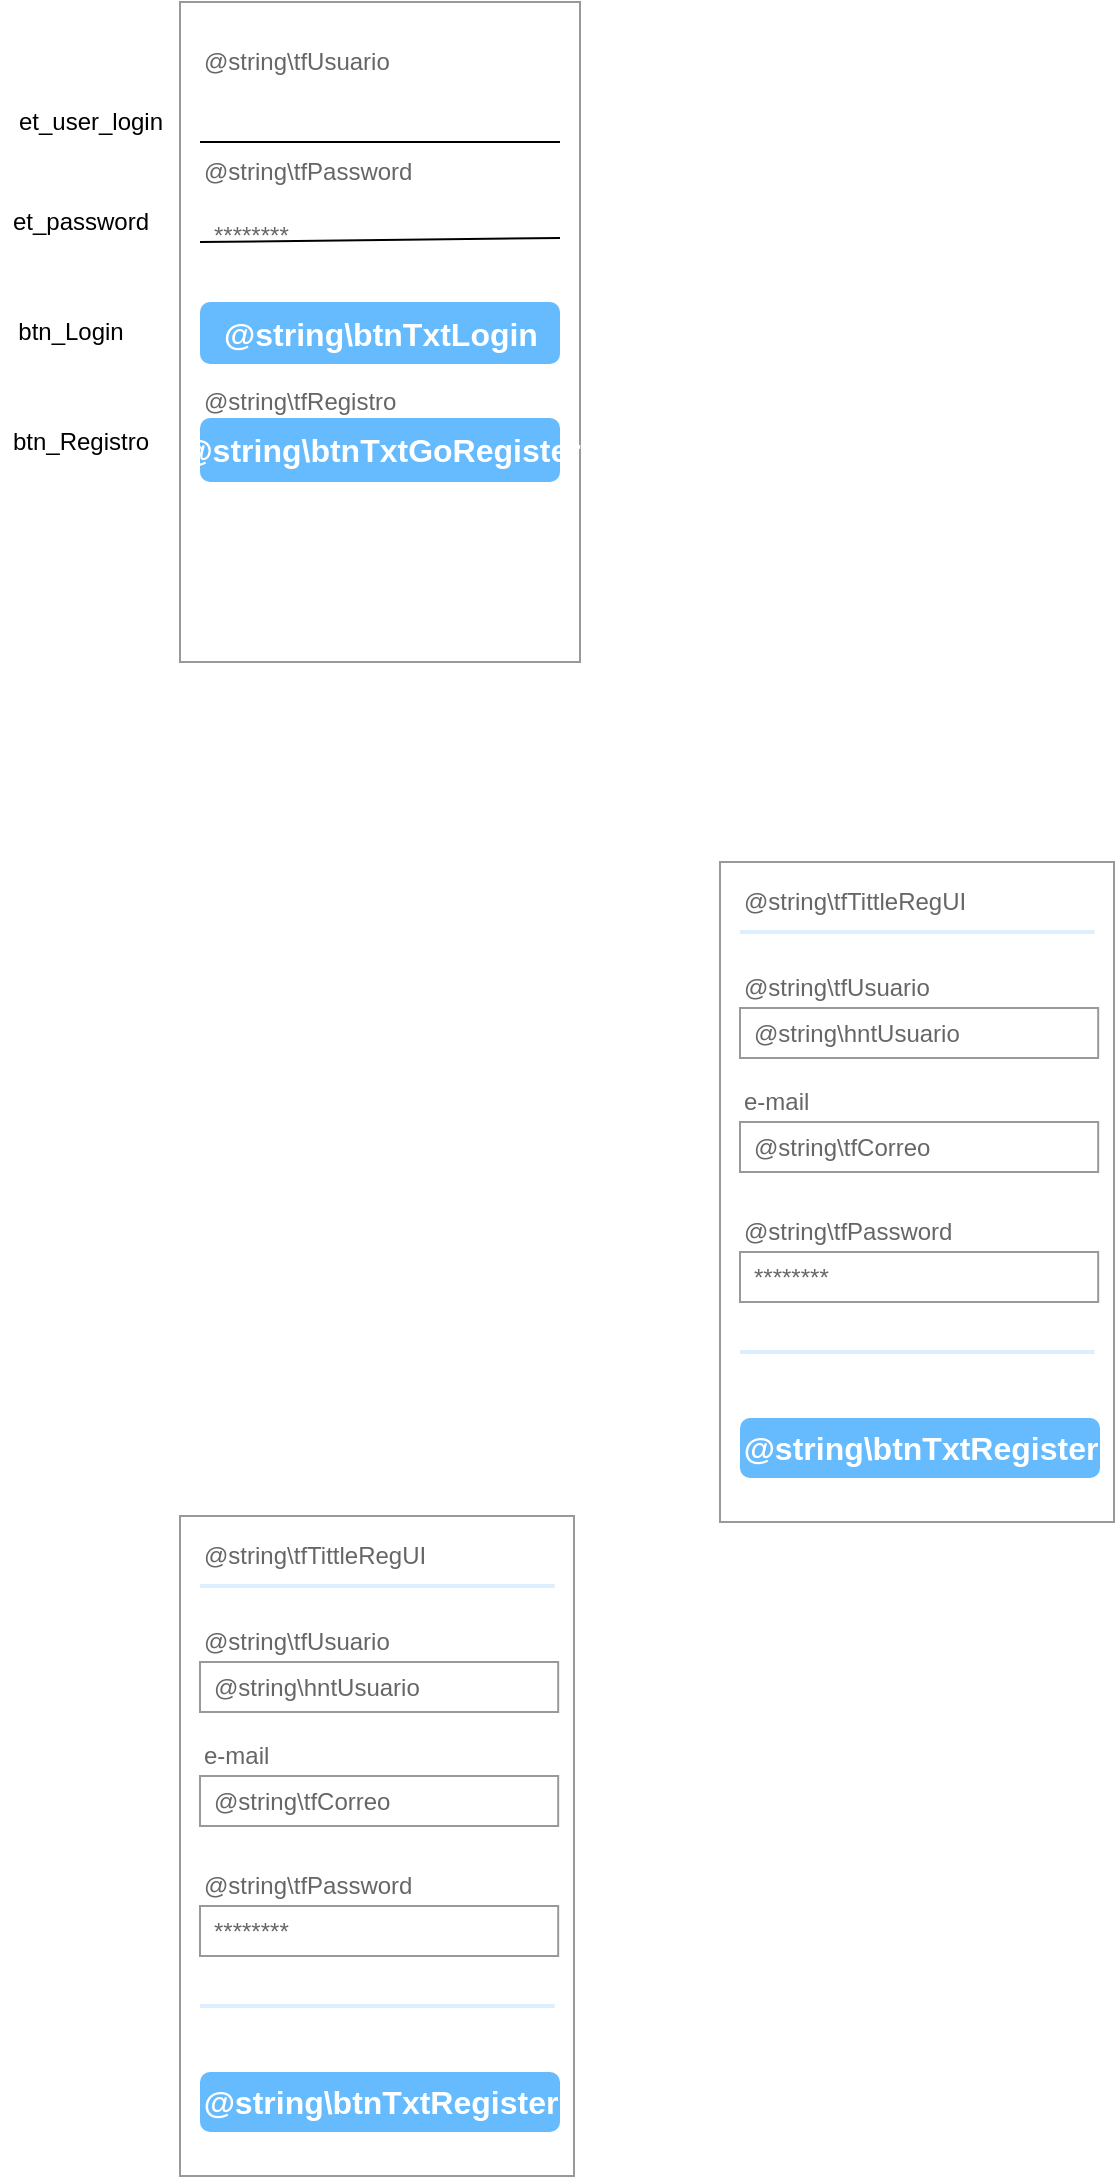 <mxfile version="13.8.0" type="device"><diagram name="Page-1" id="f1b7ffb7-ca1e-a977-7cf5-a751b3c06c05"><mxGraphModel dx="744" dy="393" grid="1" gridSize="10" guides="1" tooltips="1" connect="1" arrows="1" fold="1" page="1" pageScale="1" pageWidth="826" pageHeight="1169" background="#ffffff" math="0" shadow="0"><root><mxCell id="0"/><mxCell id="1" parent="0"/><mxCell id="pDR9ldHMDZx-kZhfTg0B-75" value="" style="strokeWidth=1;shadow=0;dashed=0;align=center;html=1;shape=mxgraph.mockup.forms.rrect;rSize=0;strokeColor=#999999;fillColor=#ffffff;" parent="1" vertex="1"><mxGeometry x="130" y="30" width="200" height="330" as="geometry"/></mxCell><mxCell id="pDR9ldHMDZx-kZhfTg0B-76" value="" style="strokeWidth=1;shadow=0;dashed=0;align=center;html=1;shape=mxgraph.mockup.forms.anchor;fontSize=12;fontColor=#666666;align=left;resizeWidth=1;spacingLeft=0;" parent="pDR9ldHMDZx-kZhfTg0B-75" vertex="1"><mxGeometry width="100" height="20" relative="1" as="geometry"><mxPoint x="10" y="10" as="offset"/></mxGeometry></mxCell><mxCell id="pDR9ldHMDZx-kZhfTg0B-78" value="@string\tfUsuario" style="strokeWidth=1;shadow=0;dashed=0;align=center;html=1;shape=mxgraph.mockup.forms.anchor;fontSize=12;fontColor=#666666;align=left;resizeWidth=1;spacingLeft=0;" parent="pDR9ldHMDZx-kZhfTg0B-75" vertex="1"><mxGeometry width="100" height="20" relative="1" as="geometry"><mxPoint x="10" y="20" as="offset"/></mxGeometry></mxCell><mxCell id="pDR9ldHMDZx-kZhfTg0B-79" value="" style="strokeWidth=1;shadow=0;dashed=0;align=center;html=1;shape=mxgraph.mockup.forms.rrect;rSize=0;fontColor=#666666;align=left;spacingLeft=5;resizeWidth=1;fillColor=none;strokeColor=none;" parent="pDR9ldHMDZx-kZhfTg0B-75" vertex="1"><mxGeometry width="180" height="25" relative="1" as="geometry"><mxPoint x="10" y="49" as="offset"/></mxGeometry></mxCell><mxCell id="pDR9ldHMDZx-kZhfTg0B-80" value="@string\tfPassword" style="strokeWidth=1;shadow=0;dashed=0;align=center;html=1;shape=mxgraph.mockup.forms.anchor;fontSize=12;fontColor=#666666;align=left;resizeWidth=1;spacingLeft=0;" parent="pDR9ldHMDZx-kZhfTg0B-75" vertex="1"><mxGeometry width="140" height="20" relative="1" as="geometry"><mxPoint x="10" y="75" as="offset"/></mxGeometry></mxCell><mxCell id="pDR9ldHMDZx-kZhfTg0B-81" value="********" style="strokeWidth=1;shadow=0;dashed=0;align=center;html=1;shape=mxgraph.mockup.forms.rrect;rSize=0;fontColor=#666666;align=left;spacingLeft=5;resizeWidth=1;strokeColor=none;fillColor=none;" parent="pDR9ldHMDZx-kZhfTg0B-75" vertex="1"><mxGeometry width="180" height="25" relative="1" as="geometry"><mxPoint x="10" y="104" as="offset"/></mxGeometry></mxCell><mxCell id="pDR9ldHMDZx-kZhfTg0B-82" value="@string\btnTxtLogin" style="strokeWidth=1;shadow=0;dashed=0;align=center;html=1;shape=mxgraph.mockup.forms.rrect;rSize=5;strokeColor=none;fontColor=#ffffff;fillColor=#66bbff;fontSize=16;fontStyle=1;" parent="pDR9ldHMDZx-kZhfTg0B-75" vertex="1"><mxGeometry y="1" width="180" height="31" relative="1" as="geometry"><mxPoint x="10" y="-180" as="offset"/></mxGeometry></mxCell><mxCell id="pDR9ldHMDZx-kZhfTg0B-83" value="" style="strokeWidth=1;shadow=0;dashed=0;align=center;html=1;shape=mxgraph.mockup.forms.anchor;fontSize=12;fontColor=#9999ff;align=left;spacingLeft=0;fontStyle=4;resizeWidth=1;" parent="pDR9ldHMDZx-kZhfTg0B-75" vertex="1"><mxGeometry y="1" width="150" height="20" relative="1" as="geometry"><mxPoint x="10" y="-180" as="offset"/></mxGeometry></mxCell><mxCell id="pDR9ldHMDZx-kZhfTg0B-85" value="@string\tfRegistro" style="strokeWidth=1;shadow=0;dashed=0;align=center;html=1;shape=mxgraph.mockup.forms.anchor;fontSize=12;fontColor=#666666;align=left;spacingLeft=0;resizeWidth=1;" parent="pDR9ldHMDZx-kZhfTg0B-75" vertex="1"><mxGeometry y="1" width="150" height="20" relative="1" as="geometry"><mxPoint x="10" y="-140" as="offset"/></mxGeometry></mxCell><mxCell id="pDR9ldHMDZx-kZhfTg0B-86" value="@string\btnTxtGoRegister" style="strokeWidth=1;shadow=0;dashed=0;align=center;html=1;shape=mxgraph.mockup.forms.rrect;rSize=5;strokeColor=none;fontColor=#ffffff;fillColor=#66bbff;fontSize=16;fontStyle=1;" parent="pDR9ldHMDZx-kZhfTg0B-75" vertex="1"><mxGeometry y="1" width="180" height="32" relative="1" as="geometry"><mxPoint x="10" y="-122" as="offset"/></mxGeometry></mxCell><mxCell id="wNfBS-gOUe_pkEAfpppB-3" value="" style="endArrow=none;html=1;" edge="1" parent="pDR9ldHMDZx-kZhfTg0B-75"><mxGeometry width="50" height="50" relative="1" as="geometry"><mxPoint x="10" y="70" as="sourcePoint"/><mxPoint x="190" y="70" as="targetPoint"/></mxGeometry></mxCell><mxCell id="wNfBS-gOUe_pkEAfpppB-4" value="" style="endArrow=none;html=1;entryX=1;entryY=0.56;entryDx=0;entryDy=0;entryPerimeter=0;" edge="1" parent="pDR9ldHMDZx-kZhfTg0B-75" target="pDR9ldHMDZx-kZhfTg0B-81"><mxGeometry width="50" height="50" relative="1" as="geometry"><mxPoint x="10" y="120" as="sourcePoint"/><mxPoint x="180" y="120" as="targetPoint"/></mxGeometry></mxCell><mxCell id="pDR9ldHMDZx-kZhfTg0B-87" value="" style="strokeWidth=1;shadow=0;dashed=0;align=center;html=1;shape=mxgraph.mockup.forms.rrect;rSize=0;strokeColor=#999999;fillColor=#ffffff;" parent="1" vertex="1"><mxGeometry x="400" y="460" width="197" height="330" as="geometry"/></mxCell><mxCell id="pDR9ldHMDZx-kZhfTg0B-88" value="@string\tfTittleRegUI" style="strokeWidth=1;shadow=0;dashed=0;align=center;html=1;shape=mxgraph.mockup.forms.anchor;fontSize=12;fontColor=#666666;align=left;resizeWidth=1;spacingLeft=0;" parent="pDR9ldHMDZx-kZhfTg0B-87" vertex="1"><mxGeometry width="147.487" height="20" relative="1" as="geometry"><mxPoint x="10" y="10" as="offset"/></mxGeometry></mxCell><mxCell id="pDR9ldHMDZx-kZhfTg0B-89" value="" style="shape=line;strokeColor=#ddeeff;strokeWidth=2;html=1;resizeWidth=1;" parent="pDR9ldHMDZx-kZhfTg0B-87" vertex="1"><mxGeometry width="177.3" height="10" relative="1" as="geometry"><mxPoint x="10" y="30" as="offset"/></mxGeometry></mxCell><mxCell id="pDR9ldHMDZx-kZhfTg0B-90" value="@string\tfUsuario" style="strokeWidth=1;shadow=0;dashed=0;align=center;html=1;shape=mxgraph.mockup.forms.anchor;fontSize=12;fontColor=#666666;align=left;resizeWidth=1;spacingLeft=0;" parent="pDR9ldHMDZx-kZhfTg0B-87" vertex="1"><mxGeometry width="98.5" height="20" relative="1" as="geometry"><mxPoint x="10" y="53" as="offset"/></mxGeometry></mxCell><mxCell id="pDR9ldHMDZx-kZhfTg0B-91" value="@string\hntUsuario" style="strokeWidth=1;shadow=0;dashed=0;align=center;html=1;shape=mxgraph.mockup.forms.rrect;rSize=0;strokeColor=#999999;fontColor=#666666;align=left;spacingLeft=5;resizeWidth=1;" parent="pDR9ldHMDZx-kZhfTg0B-87" vertex="1"><mxGeometry width="179.091" height="25" relative="1" as="geometry"><mxPoint x="10" y="73" as="offset"/></mxGeometry></mxCell><mxCell id="pDR9ldHMDZx-kZhfTg0B-92" value="@string\tfPassword" style="strokeWidth=1;shadow=0;dashed=0;align=center;html=1;shape=mxgraph.mockup.forms.anchor;fontSize=12;fontColor=#666666;align=left;resizeWidth=1;spacingLeft=0;" parent="pDR9ldHMDZx-kZhfTg0B-87" vertex="1"><mxGeometry width="98.5" height="20" relative="1" as="geometry"><mxPoint x="10" y="175" as="offset"/></mxGeometry></mxCell><mxCell id="pDR9ldHMDZx-kZhfTg0B-93" value="********" style="strokeWidth=1;shadow=0;dashed=0;align=center;html=1;shape=mxgraph.mockup.forms.rrect;rSize=0;strokeColor=#999999;fontColor=#666666;align=left;spacingLeft=5;resizeWidth=1;" parent="pDR9ldHMDZx-kZhfTg0B-87" vertex="1"><mxGeometry width="179.091" height="25" relative="1" as="geometry"><mxPoint x="10" y="195" as="offset"/></mxGeometry></mxCell><mxCell id="pDR9ldHMDZx-kZhfTg0B-96" value="" style="shape=line;strokeColor=#ddeeff;strokeWidth=2;html=1;resizeWidth=1;" parent="pDR9ldHMDZx-kZhfTg0B-87" vertex="1"><mxGeometry y="1" width="177.3" height="10" relative="1" as="geometry"><mxPoint x="10" y="-90" as="offset"/></mxGeometry></mxCell><mxCell id="pDR9ldHMDZx-kZhfTg0B-97" value="" style="strokeWidth=1;shadow=0;dashed=0;align=center;html=1;shape=mxgraph.mockup.forms.anchor;fontSize=12;fontColor=#666666;align=left;spacingLeft=0;resizeWidth=1;" parent="pDR9ldHMDZx-kZhfTg0B-87" vertex="1"><mxGeometry y="1" width="147.75" height="20" relative="1" as="geometry"><mxPoint x="10" y="-70" as="offset"/></mxGeometry></mxCell><mxCell id="pDR9ldHMDZx-kZhfTg0B-98" value="@string\btnTxtRegister" style="strokeWidth=1;shadow=0;dashed=0;align=center;html=1;shape=mxgraph.mockup.forms.rrect;rSize=5;strokeColor=none;fontColor=#ffffff;fillColor=#66bbff;fontSize=16;fontStyle=1;" parent="pDR9ldHMDZx-kZhfTg0B-87" vertex="1"><mxGeometry y="1" width="180" height="30" relative="1" as="geometry"><mxPoint x="10" y="-52" as="offset"/></mxGeometry></mxCell><mxCell id="pDR9ldHMDZx-kZhfTg0B-99" value="e-mail" style="strokeWidth=1;shadow=0;dashed=0;align=center;html=1;shape=mxgraph.mockup.forms.anchor;fontSize=12;fontColor=#666666;align=left;resizeWidth=1;spacingLeft=0;" parent="pDR9ldHMDZx-kZhfTg0B-87" vertex="1"><mxGeometry width="98.5" height="20" relative="1" as="geometry"><mxPoint x="10" y="110" as="offset"/></mxGeometry></mxCell><mxCell id="pDR9ldHMDZx-kZhfTg0B-100" value="@string\tfCorreo" style="strokeWidth=1;shadow=0;dashed=0;align=center;html=1;shape=mxgraph.mockup.forms.rrect;rSize=0;strokeColor=#999999;fontColor=#666666;align=left;spacingLeft=5;resizeWidth=1;" parent="pDR9ldHMDZx-kZhfTg0B-87" vertex="1"><mxGeometry width="179.091" height="25" relative="1" as="geometry"><mxPoint x="10" y="130" as="offset"/></mxGeometry></mxCell><mxCell id="pDR9ldHMDZx-kZhfTg0B-101" value="et_password" style="text;html=1;align=center;verticalAlign=middle;resizable=0;points=[];autosize=1;" parent="1" vertex="1"><mxGeometry x="40" y="130" width="80" height="20" as="geometry"/></mxCell><mxCell id="pDR9ldHMDZx-kZhfTg0B-102" value="et_user_login" style="text;html=1;align=center;verticalAlign=middle;resizable=0;points=[];autosize=1;" parent="1" vertex="1"><mxGeometry x="40" y="80" width="90" height="20" as="geometry"/></mxCell><mxCell id="pDR9ldHMDZx-kZhfTg0B-105" value="btn_Login" style="text;html=1;align=center;verticalAlign=middle;resizable=0;points=[];autosize=1;" parent="1" vertex="1"><mxGeometry x="40" y="185" width="70" height="20" as="geometry"/></mxCell><mxCell id="pDR9ldHMDZx-kZhfTg0B-106" value="btn_Registro" style="text;html=1;align=center;verticalAlign=middle;resizable=0;points=[];autosize=1;" parent="1" vertex="1"><mxGeometry x="40" y="240" width="80" height="20" as="geometry"/></mxCell><mxCell id="PQUoJVcc_17riy6qerUB-1" value="" style="strokeWidth=1;shadow=0;dashed=0;align=center;html=1;shape=mxgraph.mockup.forms.rrect;rSize=0;strokeColor=#999999;fillColor=#ffffff;" parent="1" vertex="1"><mxGeometry x="130" y="787" width="197" height="330" as="geometry"/></mxCell><mxCell id="PQUoJVcc_17riy6qerUB-2" value="@string\tfTittleRegUI" style="strokeWidth=1;shadow=0;dashed=0;align=center;html=1;shape=mxgraph.mockup.forms.anchor;fontSize=12;fontColor=#666666;align=left;resizeWidth=1;spacingLeft=0;" parent="PQUoJVcc_17riy6qerUB-1" vertex="1"><mxGeometry width="147.487" height="20" relative="1" as="geometry"><mxPoint x="10" y="10" as="offset"/></mxGeometry></mxCell><mxCell id="PQUoJVcc_17riy6qerUB-3" value="" style="shape=line;strokeColor=#ddeeff;strokeWidth=2;html=1;resizeWidth=1;" parent="PQUoJVcc_17riy6qerUB-1" vertex="1"><mxGeometry width="177.3" height="10" relative="1" as="geometry"><mxPoint x="10" y="30" as="offset"/></mxGeometry></mxCell><mxCell id="PQUoJVcc_17riy6qerUB-4" value="@string\tfUsuario" style="strokeWidth=1;shadow=0;dashed=0;align=center;html=1;shape=mxgraph.mockup.forms.anchor;fontSize=12;fontColor=#666666;align=left;resizeWidth=1;spacingLeft=0;" parent="PQUoJVcc_17riy6qerUB-1" vertex="1"><mxGeometry width="98.5" height="20" relative="1" as="geometry"><mxPoint x="10" y="53" as="offset"/></mxGeometry></mxCell><mxCell id="PQUoJVcc_17riy6qerUB-5" value="@string\hntUsuario" style="strokeWidth=1;shadow=0;dashed=0;align=center;html=1;shape=mxgraph.mockup.forms.rrect;rSize=0;strokeColor=#999999;fontColor=#666666;align=left;spacingLeft=5;resizeWidth=1;" parent="PQUoJVcc_17riy6qerUB-1" vertex="1"><mxGeometry width="179.091" height="25" relative="1" as="geometry"><mxPoint x="10" y="73" as="offset"/></mxGeometry></mxCell><mxCell id="PQUoJVcc_17riy6qerUB-6" value="@string\tfPassword" style="strokeWidth=1;shadow=0;dashed=0;align=center;html=1;shape=mxgraph.mockup.forms.anchor;fontSize=12;fontColor=#666666;align=left;resizeWidth=1;spacingLeft=0;" parent="PQUoJVcc_17riy6qerUB-1" vertex="1"><mxGeometry width="98.5" height="20" relative="1" as="geometry"><mxPoint x="10" y="175" as="offset"/></mxGeometry></mxCell><mxCell id="PQUoJVcc_17riy6qerUB-7" value="********" style="strokeWidth=1;shadow=0;dashed=0;align=center;html=1;shape=mxgraph.mockup.forms.rrect;rSize=0;strokeColor=#999999;fontColor=#666666;align=left;spacingLeft=5;resizeWidth=1;" parent="PQUoJVcc_17riy6qerUB-1" vertex="1"><mxGeometry width="179.091" height="25" relative="1" as="geometry"><mxPoint x="10" y="195" as="offset"/></mxGeometry></mxCell><mxCell id="PQUoJVcc_17riy6qerUB-8" value="" style="shape=line;strokeColor=#ddeeff;strokeWidth=2;html=1;resizeWidth=1;" parent="PQUoJVcc_17riy6qerUB-1" vertex="1"><mxGeometry y="1" width="177.3" height="10" relative="1" as="geometry"><mxPoint x="10" y="-90" as="offset"/></mxGeometry></mxCell><mxCell id="PQUoJVcc_17riy6qerUB-9" value="" style="strokeWidth=1;shadow=0;dashed=0;align=center;html=1;shape=mxgraph.mockup.forms.anchor;fontSize=12;fontColor=#666666;align=left;spacingLeft=0;resizeWidth=1;" parent="PQUoJVcc_17riy6qerUB-1" vertex="1"><mxGeometry y="1" width="147.75" height="20" relative="1" as="geometry"><mxPoint x="10" y="-70" as="offset"/></mxGeometry></mxCell><mxCell id="PQUoJVcc_17riy6qerUB-10" value="@string\btnTxtRegister" style="strokeWidth=1;shadow=0;dashed=0;align=center;html=1;shape=mxgraph.mockup.forms.rrect;rSize=5;strokeColor=none;fontColor=#ffffff;fillColor=#66bbff;fontSize=16;fontStyle=1;" parent="PQUoJVcc_17riy6qerUB-1" vertex="1"><mxGeometry y="1" width="180" height="30" relative="1" as="geometry"><mxPoint x="10" y="-52" as="offset"/></mxGeometry></mxCell><mxCell id="PQUoJVcc_17riy6qerUB-11" value="e-mail" style="strokeWidth=1;shadow=0;dashed=0;align=center;html=1;shape=mxgraph.mockup.forms.anchor;fontSize=12;fontColor=#666666;align=left;resizeWidth=1;spacingLeft=0;" parent="PQUoJVcc_17riy6qerUB-1" vertex="1"><mxGeometry width="98.5" height="20" relative="1" as="geometry"><mxPoint x="10" y="110" as="offset"/></mxGeometry></mxCell><mxCell id="PQUoJVcc_17riy6qerUB-12" value="@string\tfCorreo" style="strokeWidth=1;shadow=0;dashed=0;align=center;html=1;shape=mxgraph.mockup.forms.rrect;rSize=0;strokeColor=#999999;fontColor=#666666;align=left;spacingLeft=5;resizeWidth=1;" parent="PQUoJVcc_17riy6qerUB-1" vertex="1"><mxGeometry width="179.091" height="25" relative="1" as="geometry"><mxPoint x="10" y="130" as="offset"/></mxGeometry></mxCell></root></mxGraphModel></diagram></mxfile>